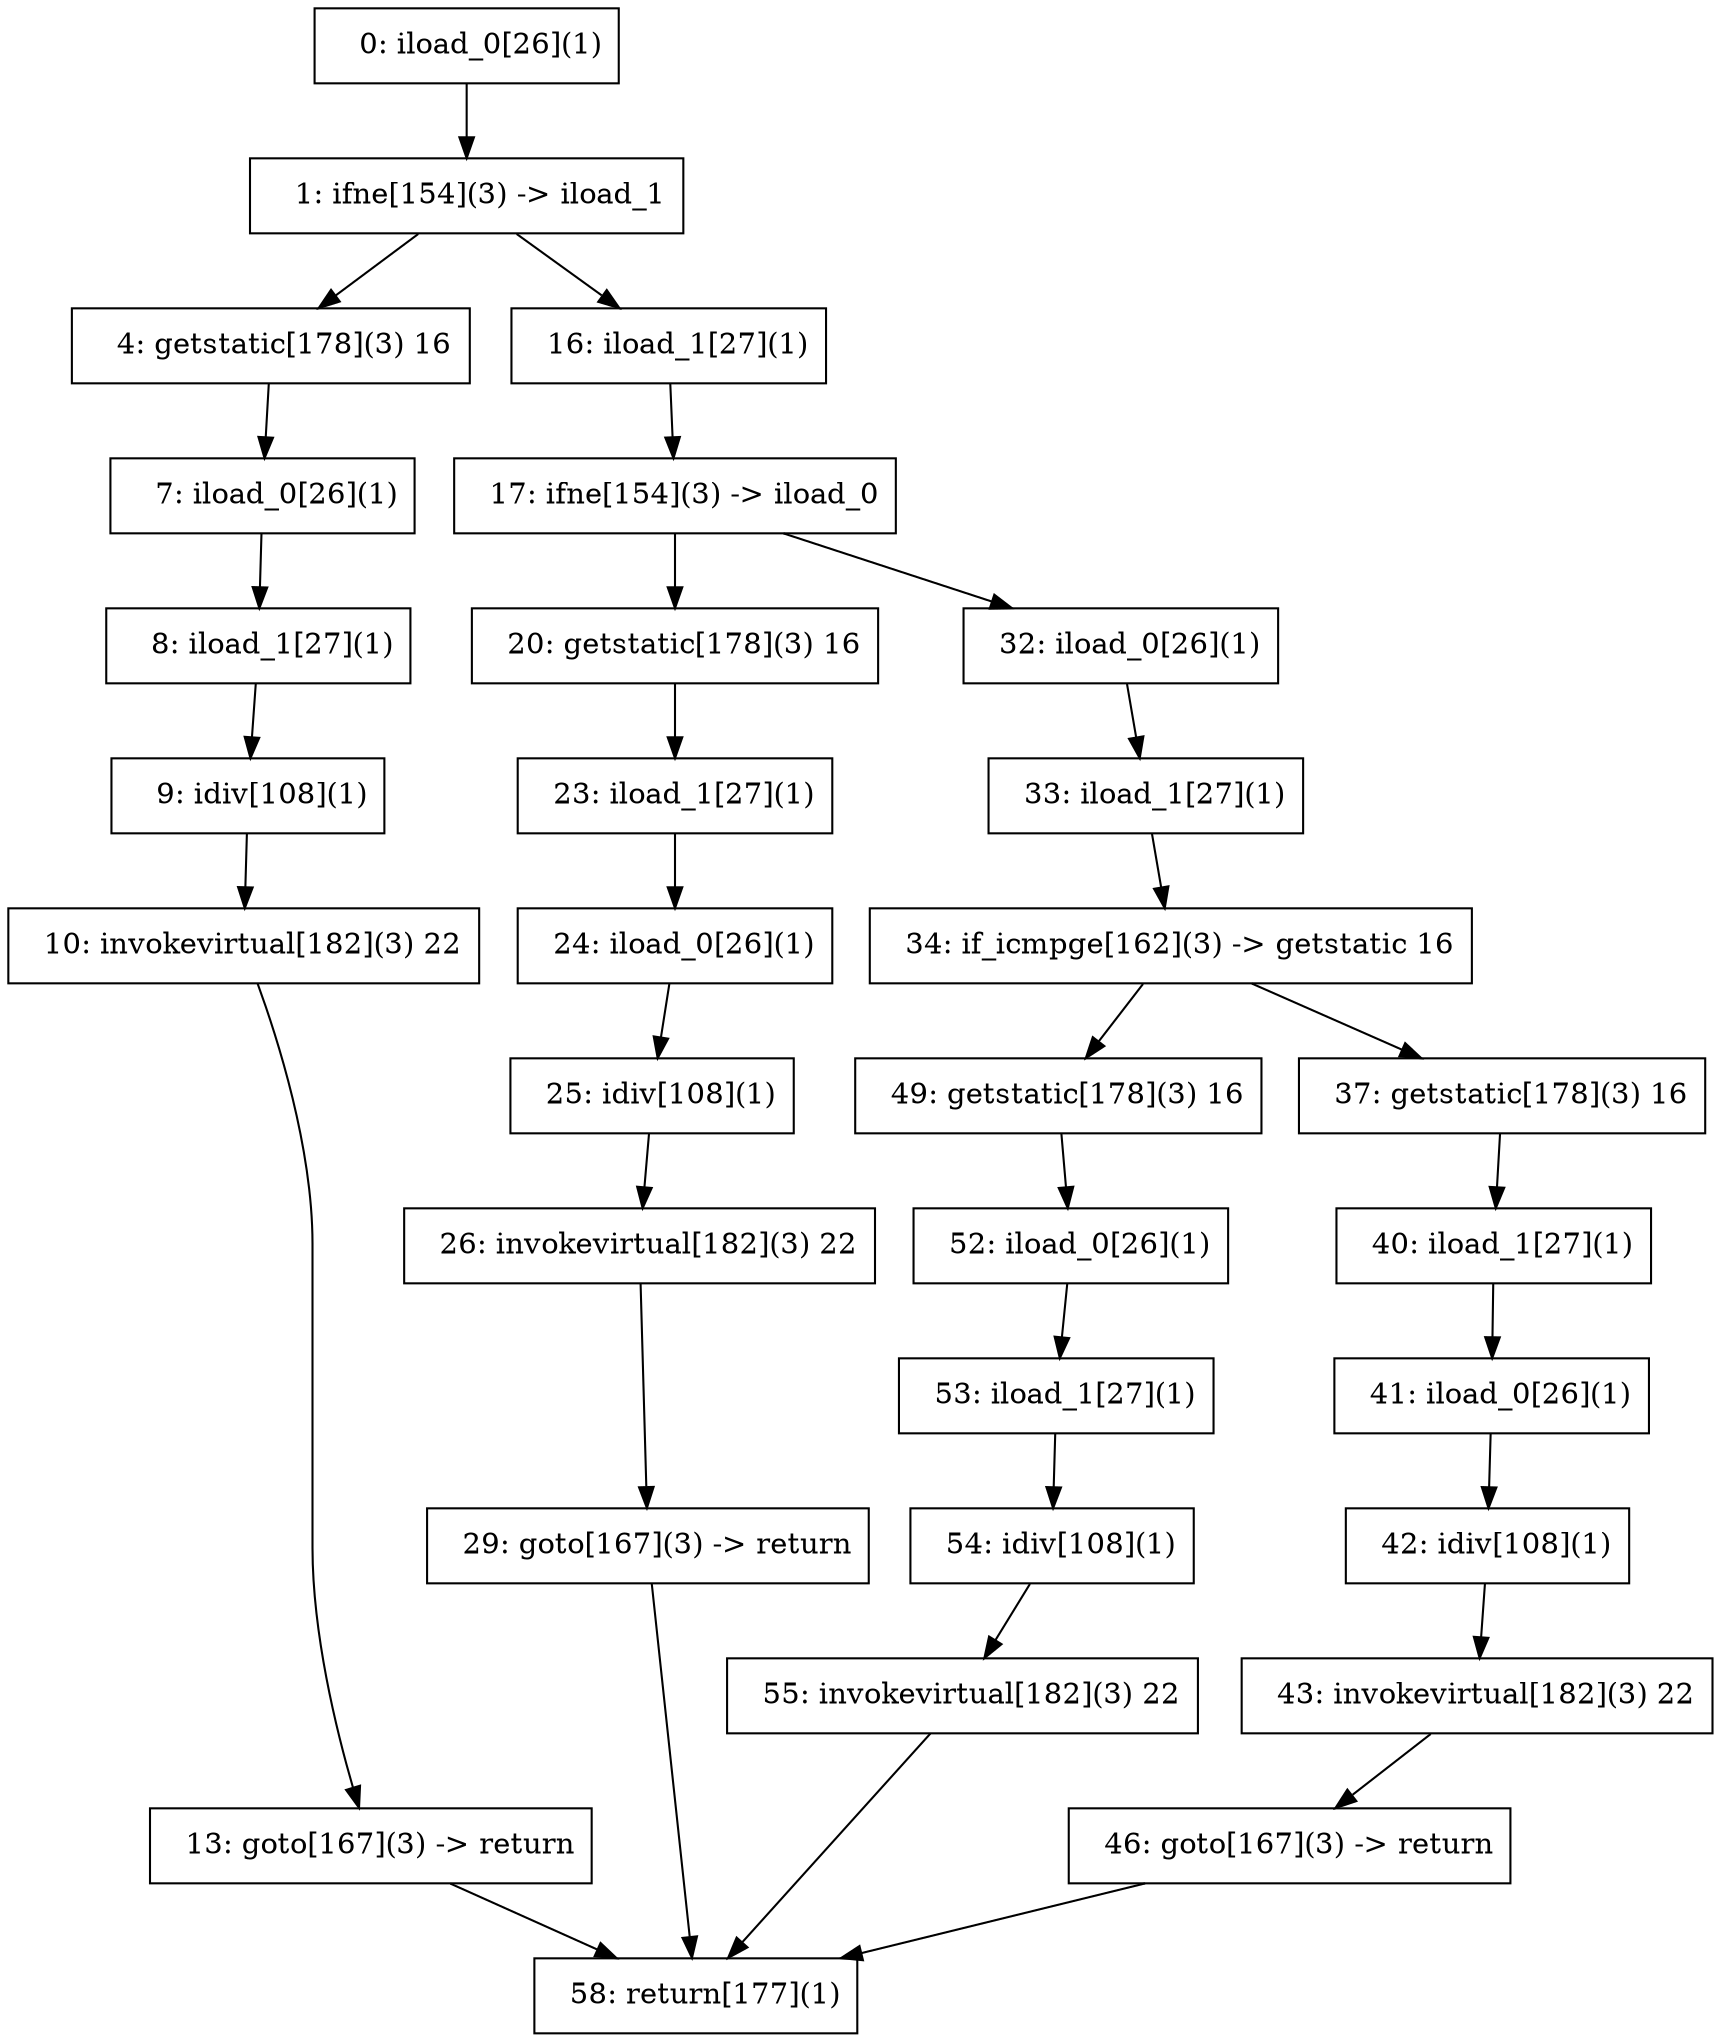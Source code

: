digraph v1 {
	node [shape=box]

	46 [label="  46: goto[167](3) -> return"];
	46 -> 58;
	20 [label="  20: getstatic[178](3) 16"];
	20 -> 23;
	53 [label="  53: iload_1[27](1)"];
	53 -> 54;
	32 [label="  32: iload_0[26](1)"];
	32 -> 33;
	33 [label="  33: iload_1[27](1)"];
	33 -> 34;
	0 [label="   0: iload_0[26](1)"];
	0 -> 1;
	49 [label="  49: getstatic[178](3) 16"];
	49 -> 52;
	34 [label="  34: if_icmpge[162](3) -> getstatic 16"];
	34 -> 37;
	34 -> 49;
	4 [label="   4: getstatic[178](3) 16"];
	4 -> 7;
	7 [label="   7: iload_0[26](1)"];
	7 -> 8;
	54 [label="  54: idiv[108](1)"];
	54 -> 55;
	10 [label="  10: invokevirtual[182](3) 22"];
	10 -> 13;
	29 [label="  29: goto[167](3) -> return"];
	29 -> 58;
	52 [label="  52: iload_0[26](1)"];
	52 -> 53;
	9 [label="   9: idiv[108](1)"];
	9 -> 10;
	17 [label="  17: ifne[154](3) -> iload_0"];
	17 -> 20;
	17 -> 32;
	58 [label="  58: return[177](1)"];
	37 [label="  37: getstatic[178](3) 16"];
	37 -> 40;
	23 [label="  23: iload_1[27](1)"];
	23 -> 24;
	26 [label="  26: invokevirtual[182](3) 22"];
	26 -> 29;
	41 [label="  41: iload_0[26](1)"];
	41 -> 42;
	24 [label="  24: iload_0[26](1)"];
	24 -> 25;
	40 [label="  40: iload_1[27](1)"];
	40 -> 41;
	25 [label="  25: idiv[108](1)"];
	25 -> 26;
	43 [label="  43: invokevirtual[182](3) 22"];
	43 -> 46;
	1 [label="   1: ifne[154](3) -> iload_1"];
	1 -> 4;
	1 -> 16;
	13 [label="  13: goto[167](3) -> return"];
	13 -> 58;
	8 [label="   8: iload_1[27](1)"];
	8 -> 9;
	42 [label="  42: idiv[108](1)"];
	42 -> 43;
	55 [label="  55: invokevirtual[182](3) 22"];
	55 -> 58;
	16 [label="  16: iload_1[27](1)"];
	16 -> 17;
}